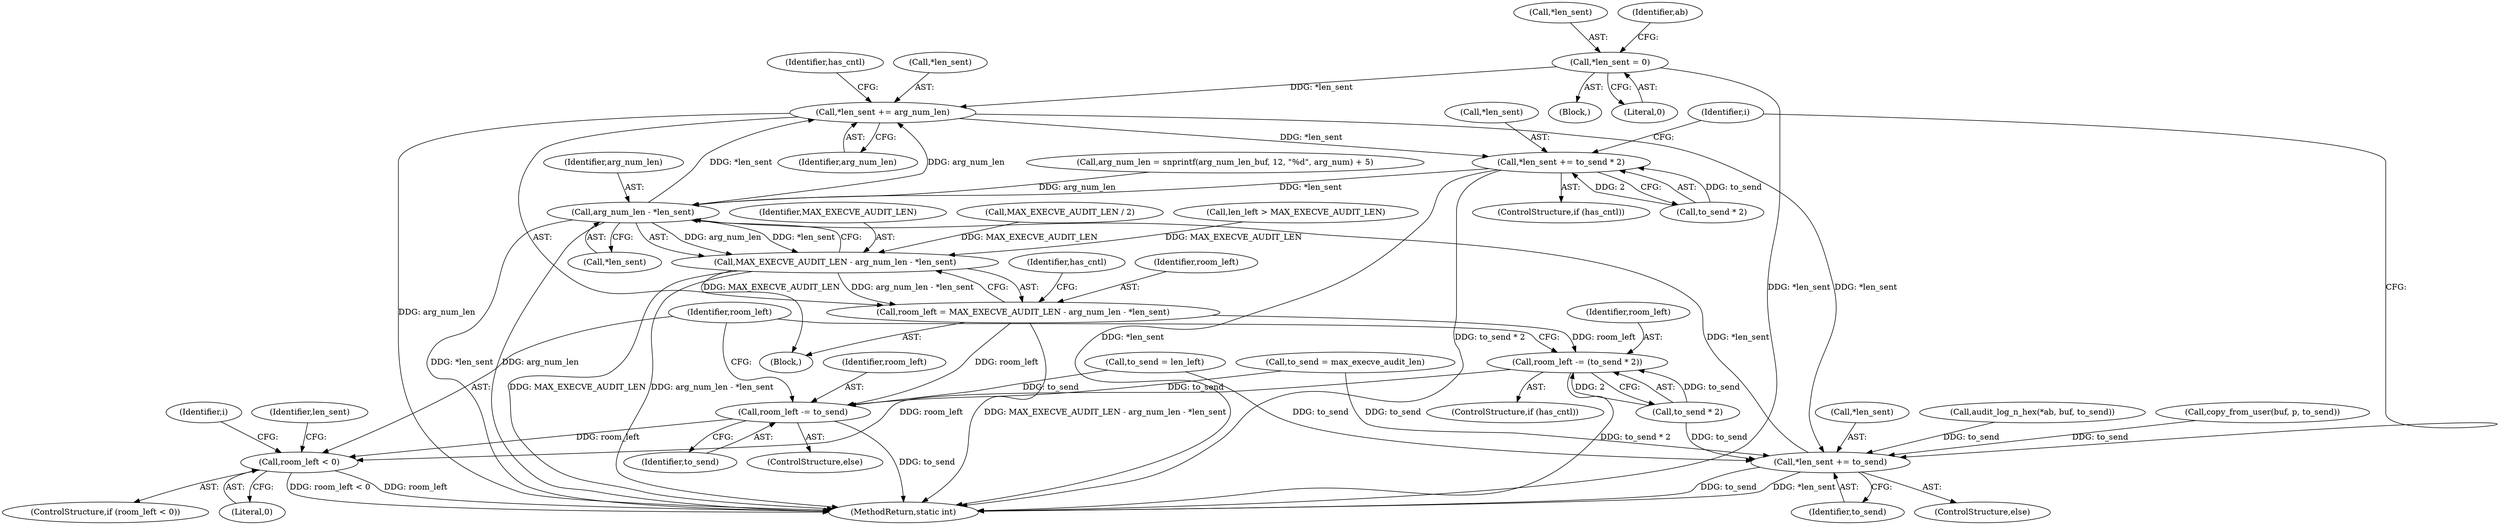 digraph "1_linux_43761473c254b45883a64441dd0bc85a42f3645c_0@pointer" {
"1000295" [label="(Call,*len_sent = 0)"];
"1000397" [label="(Call,*len_sent += arg_num_len)"];
"1000403" [label="(Call,*len_sent += to_send * 2)"];
"1000275" [label="(Call,arg_num_len - *len_sent)"];
"1000273" [label="(Call,MAX_EXECVE_AUDIT_LEN - arg_num_len - *len_sent)"];
"1000271" [label="(Call,room_left = MAX_EXECVE_AUDIT_LEN - arg_num_len - *len_sent)"];
"1000281" [label="(Call,room_left -= (to_send * 2))"];
"1000291" [label="(Call,room_left < 0)"];
"1000287" [label="(Call,room_left -= to_send)"];
"1000410" [label="(Call,*len_sent += to_send)"];
"1000282" [label="(Identifier,room_left)"];
"1000268" [label="(Call,to_send = len_left)"];
"1000287" [label="(Call,room_left -= to_send)"];
"1000274" [label="(Identifier,MAX_EXECVE_AUDIT_LEN)"];
"1000280" [label="(Identifier,has_cntl)"];
"1000401" [label="(ControlStructure,if (has_cntl))"];
"1000275" [label="(Call,arg_num_len - *len_sent)"];
"1000318" [label="(Identifier,i)"];
"1000402" [label="(Identifier,has_cntl)"];
"1000296" [label="(Call,*len_sent)"];
"1000294" [label="(Block,)"];
"1000293" [label="(Literal,0)"];
"1000301" [label="(Identifier,ab)"];
"1000298" [label="(Literal,0)"];
"1000271" [label="(Call,room_left = MAX_EXECVE_AUDIT_LEN - arg_num_len - *len_sent)"];
"1000226" [label="(Call,MAX_EXECVE_AUDIT_LEN / 2)"];
"1000409" [label="(ControlStructure,else)"];
"1000398" [label="(Call,*len_sent)"];
"1000397" [label="(Call,*len_sent += arg_num_len)"];
"1000413" [label="(Identifier,to_send)"];
"1000277" [label="(Call,*len_sent)"];
"1000257" [label="(Identifier,i)"];
"1000406" [label="(Call,to_send * 2)"];
"1000411" [label="(Call,*len_sent)"];
"1000404" [label="(Call,*len_sent)"];
"1000410" [label="(Call,*len_sent += to_send)"];
"1000276" [label="(Identifier,arg_num_len)"];
"1000281" [label="(Call,room_left -= (to_send * 2))"];
"1000272" [label="(Identifier,room_left)"];
"1000295" [label="(Call,*len_sent = 0)"];
"1000288" [label="(Identifier,room_left)"];
"1000290" [label="(ControlStructure,if (room_left < 0))"];
"1000289" [label="(Identifier,to_send)"];
"1000264" [label="(Call,to_send = max_execve_audit_len)"];
"1000258" [label="(Block,)"];
"1000381" [label="(Call,audit_log_n_hex(*ab, buf, to_send))"];
"1000292" [label="(Identifier,room_left)"];
"1000291" [label="(Call,room_left < 0)"];
"1000286" [label="(ControlStructure,else)"];
"1000273" [label="(Call,MAX_EXECVE_AUDIT_LEN - arg_num_len - *len_sent)"];
"1000283" [label="(Call,to_send * 2)"];
"1000400" [label="(Identifier,arg_num_len)"];
"1000338" [label="(Call,copy_from_user(buf, p, to_send))"];
"1000297" [label="(Identifier,len_sent)"];
"1000126" [label="(Call,arg_num_len = snprintf(arg_num_len_buf, 12, \"%d\", arg_num) + 5)"];
"1000183" [label="(Call,len_left > MAX_EXECVE_AUDIT_LEN)"];
"1000279" [label="(ControlStructure,if (has_cntl))"];
"1000418" [label="(MethodReturn,static int)"];
"1000403" [label="(Call,*len_sent += to_send * 2)"];
"1000295" -> "1000294"  [label="AST: "];
"1000295" -> "1000298"  [label="CFG: "];
"1000296" -> "1000295"  [label="AST: "];
"1000298" -> "1000295"  [label="AST: "];
"1000301" -> "1000295"  [label="CFG: "];
"1000295" -> "1000418"  [label="DDG: *len_sent"];
"1000295" -> "1000397"  [label="DDG: *len_sent"];
"1000397" -> "1000258"  [label="AST: "];
"1000397" -> "1000400"  [label="CFG: "];
"1000398" -> "1000397"  [label="AST: "];
"1000400" -> "1000397"  [label="AST: "];
"1000402" -> "1000397"  [label="CFG: "];
"1000397" -> "1000418"  [label="DDG: arg_num_len"];
"1000275" -> "1000397"  [label="DDG: arg_num_len"];
"1000275" -> "1000397"  [label="DDG: *len_sent"];
"1000397" -> "1000403"  [label="DDG: *len_sent"];
"1000397" -> "1000410"  [label="DDG: *len_sent"];
"1000403" -> "1000401"  [label="AST: "];
"1000403" -> "1000406"  [label="CFG: "];
"1000404" -> "1000403"  [label="AST: "];
"1000406" -> "1000403"  [label="AST: "];
"1000257" -> "1000403"  [label="CFG: "];
"1000403" -> "1000418"  [label="DDG: *len_sent"];
"1000403" -> "1000418"  [label="DDG: to_send * 2"];
"1000403" -> "1000275"  [label="DDG: *len_sent"];
"1000406" -> "1000403"  [label="DDG: to_send"];
"1000406" -> "1000403"  [label="DDG: 2"];
"1000275" -> "1000273"  [label="AST: "];
"1000275" -> "1000277"  [label="CFG: "];
"1000276" -> "1000275"  [label="AST: "];
"1000277" -> "1000275"  [label="AST: "];
"1000273" -> "1000275"  [label="CFG: "];
"1000275" -> "1000418"  [label="DDG: arg_num_len"];
"1000275" -> "1000418"  [label="DDG: *len_sent"];
"1000275" -> "1000273"  [label="DDG: arg_num_len"];
"1000275" -> "1000273"  [label="DDG: *len_sent"];
"1000126" -> "1000275"  [label="DDG: arg_num_len"];
"1000410" -> "1000275"  [label="DDG: *len_sent"];
"1000273" -> "1000271"  [label="AST: "];
"1000274" -> "1000273"  [label="AST: "];
"1000271" -> "1000273"  [label="CFG: "];
"1000273" -> "1000418"  [label="DDG: arg_num_len - *len_sent"];
"1000273" -> "1000418"  [label="DDG: MAX_EXECVE_AUDIT_LEN"];
"1000273" -> "1000271"  [label="DDG: MAX_EXECVE_AUDIT_LEN"];
"1000273" -> "1000271"  [label="DDG: arg_num_len - *len_sent"];
"1000226" -> "1000273"  [label="DDG: MAX_EXECVE_AUDIT_LEN"];
"1000183" -> "1000273"  [label="DDG: MAX_EXECVE_AUDIT_LEN"];
"1000271" -> "1000258"  [label="AST: "];
"1000272" -> "1000271"  [label="AST: "];
"1000280" -> "1000271"  [label="CFG: "];
"1000271" -> "1000418"  [label="DDG: MAX_EXECVE_AUDIT_LEN - arg_num_len - *len_sent"];
"1000271" -> "1000281"  [label="DDG: room_left"];
"1000271" -> "1000287"  [label="DDG: room_left"];
"1000281" -> "1000279"  [label="AST: "];
"1000281" -> "1000283"  [label="CFG: "];
"1000282" -> "1000281"  [label="AST: "];
"1000283" -> "1000281"  [label="AST: "];
"1000292" -> "1000281"  [label="CFG: "];
"1000281" -> "1000418"  [label="DDG: to_send * 2"];
"1000283" -> "1000281"  [label="DDG: to_send"];
"1000283" -> "1000281"  [label="DDG: 2"];
"1000281" -> "1000291"  [label="DDG: room_left"];
"1000291" -> "1000290"  [label="AST: "];
"1000291" -> "1000293"  [label="CFG: "];
"1000292" -> "1000291"  [label="AST: "];
"1000293" -> "1000291"  [label="AST: "];
"1000297" -> "1000291"  [label="CFG: "];
"1000318" -> "1000291"  [label="CFG: "];
"1000291" -> "1000418"  [label="DDG: room_left < 0"];
"1000291" -> "1000418"  [label="DDG: room_left"];
"1000287" -> "1000291"  [label="DDG: room_left"];
"1000287" -> "1000286"  [label="AST: "];
"1000287" -> "1000289"  [label="CFG: "];
"1000288" -> "1000287"  [label="AST: "];
"1000289" -> "1000287"  [label="AST: "];
"1000292" -> "1000287"  [label="CFG: "];
"1000287" -> "1000418"  [label="DDG: to_send"];
"1000268" -> "1000287"  [label="DDG: to_send"];
"1000264" -> "1000287"  [label="DDG: to_send"];
"1000410" -> "1000409"  [label="AST: "];
"1000410" -> "1000413"  [label="CFG: "];
"1000411" -> "1000410"  [label="AST: "];
"1000413" -> "1000410"  [label="AST: "];
"1000257" -> "1000410"  [label="CFG: "];
"1000410" -> "1000418"  [label="DDG: *len_sent"];
"1000410" -> "1000418"  [label="DDG: to_send"];
"1000283" -> "1000410"  [label="DDG: to_send"];
"1000338" -> "1000410"  [label="DDG: to_send"];
"1000381" -> "1000410"  [label="DDG: to_send"];
"1000268" -> "1000410"  [label="DDG: to_send"];
"1000264" -> "1000410"  [label="DDG: to_send"];
}
